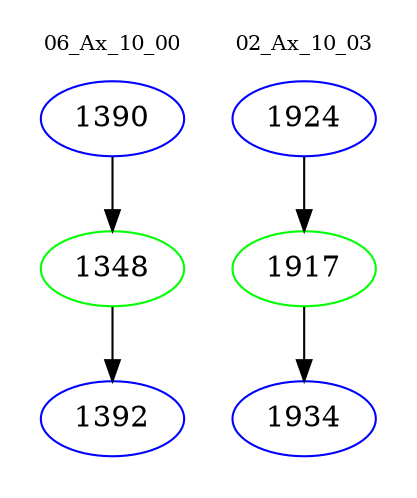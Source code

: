 digraph{
subgraph cluster_0 {
color = white
label = "06_Ax_10_00";
fontsize=10;
T0_1390 [label="1390", color="blue"]
T0_1390 -> T0_1348 [color="black"]
T0_1348 [label="1348", color="green"]
T0_1348 -> T0_1392 [color="black"]
T0_1392 [label="1392", color="blue"]
}
subgraph cluster_1 {
color = white
label = "02_Ax_10_03";
fontsize=10;
T1_1924 [label="1924", color="blue"]
T1_1924 -> T1_1917 [color="black"]
T1_1917 [label="1917", color="green"]
T1_1917 -> T1_1934 [color="black"]
T1_1934 [label="1934", color="blue"]
}
}
